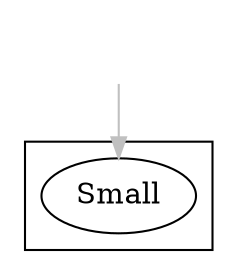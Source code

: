 digraph Perl
{
graph [ rankdir="TB" ]
node [ shape="oval" ]
edge [ color="grey" ]
"dummy.prefix.node" [ color="invis" label="" ]

subgraph "cluster_1"
{
graph [ rankdir="TB" ]
node [ shape="oval" ]
edge [ color="grey" ]

"Small"
}
"dummy.prefix.node" -> "Small" [ label="" ]
}
